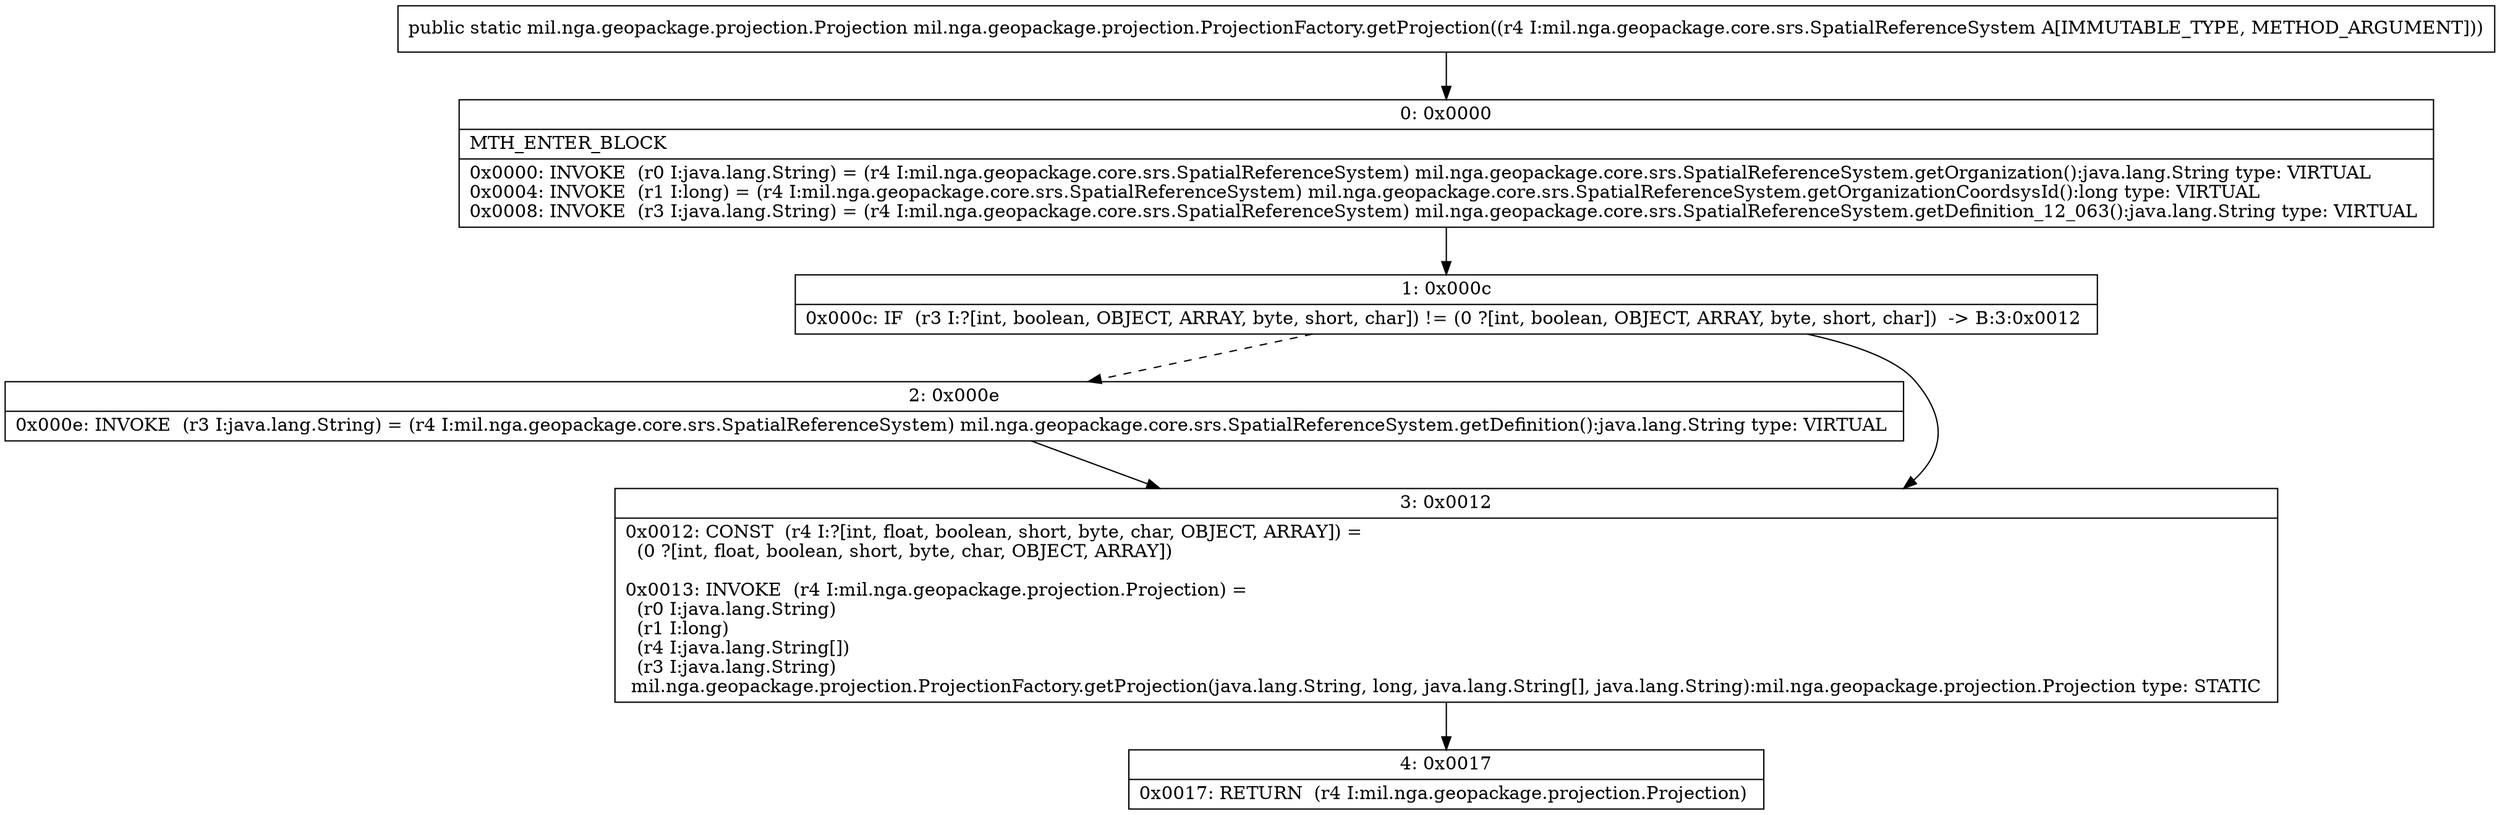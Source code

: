 digraph "CFG formil.nga.geopackage.projection.ProjectionFactory.getProjection(Lmil\/nga\/geopackage\/core\/srs\/SpatialReferenceSystem;)Lmil\/nga\/geopackage\/projection\/Projection;" {
Node_0 [shape=record,label="{0\:\ 0x0000|MTH_ENTER_BLOCK\l|0x0000: INVOKE  (r0 I:java.lang.String) = (r4 I:mil.nga.geopackage.core.srs.SpatialReferenceSystem) mil.nga.geopackage.core.srs.SpatialReferenceSystem.getOrganization():java.lang.String type: VIRTUAL \l0x0004: INVOKE  (r1 I:long) = (r4 I:mil.nga.geopackage.core.srs.SpatialReferenceSystem) mil.nga.geopackage.core.srs.SpatialReferenceSystem.getOrganizationCoordsysId():long type: VIRTUAL \l0x0008: INVOKE  (r3 I:java.lang.String) = (r4 I:mil.nga.geopackage.core.srs.SpatialReferenceSystem) mil.nga.geopackage.core.srs.SpatialReferenceSystem.getDefinition_12_063():java.lang.String type: VIRTUAL \l}"];
Node_1 [shape=record,label="{1\:\ 0x000c|0x000c: IF  (r3 I:?[int, boolean, OBJECT, ARRAY, byte, short, char]) != (0 ?[int, boolean, OBJECT, ARRAY, byte, short, char])  \-\> B:3:0x0012 \l}"];
Node_2 [shape=record,label="{2\:\ 0x000e|0x000e: INVOKE  (r3 I:java.lang.String) = (r4 I:mil.nga.geopackage.core.srs.SpatialReferenceSystem) mil.nga.geopackage.core.srs.SpatialReferenceSystem.getDefinition():java.lang.String type: VIRTUAL \l}"];
Node_3 [shape=record,label="{3\:\ 0x0012|0x0012: CONST  (r4 I:?[int, float, boolean, short, byte, char, OBJECT, ARRAY]) = \l  (0 ?[int, float, boolean, short, byte, char, OBJECT, ARRAY])\l \l0x0013: INVOKE  (r4 I:mil.nga.geopackage.projection.Projection) = \l  (r0 I:java.lang.String)\l  (r1 I:long)\l  (r4 I:java.lang.String[])\l  (r3 I:java.lang.String)\l mil.nga.geopackage.projection.ProjectionFactory.getProjection(java.lang.String, long, java.lang.String[], java.lang.String):mil.nga.geopackage.projection.Projection type: STATIC \l}"];
Node_4 [shape=record,label="{4\:\ 0x0017|0x0017: RETURN  (r4 I:mil.nga.geopackage.projection.Projection) \l}"];
MethodNode[shape=record,label="{public static mil.nga.geopackage.projection.Projection mil.nga.geopackage.projection.ProjectionFactory.getProjection((r4 I:mil.nga.geopackage.core.srs.SpatialReferenceSystem A[IMMUTABLE_TYPE, METHOD_ARGUMENT])) }"];
MethodNode -> Node_0;
Node_0 -> Node_1;
Node_1 -> Node_2[style=dashed];
Node_1 -> Node_3;
Node_2 -> Node_3;
Node_3 -> Node_4;
}

